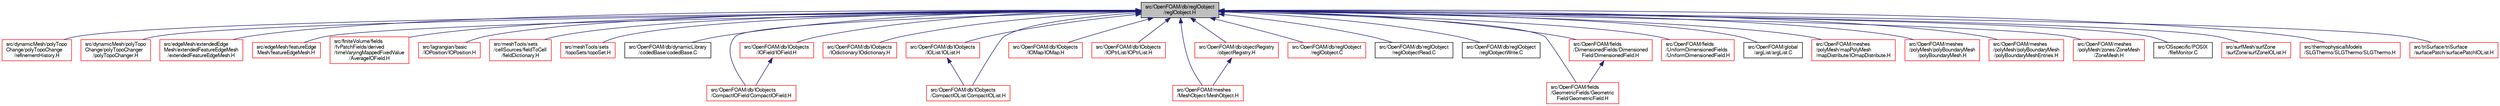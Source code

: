 digraph "src/OpenFOAM/db/regIOobject/regIOobject.H"
{
  bgcolor="transparent";
  edge [fontname="FreeSans",fontsize="10",labelfontname="FreeSans",labelfontsize="10"];
  node [fontname="FreeSans",fontsize="10",shape=record];
  Node67 [label="src/OpenFOAM/db/regIOobject\l/regIOobject.H",height=0.2,width=0.4,color="black", fillcolor="grey75", style="filled", fontcolor="black"];
  Node67 -> Node68 [dir="back",color="midnightblue",fontsize="10",style="solid",fontname="FreeSans"];
  Node68 [label="src/dynamicMesh/polyTopo\lChange/polyTopoChange\l/refinementHistory.H",height=0.2,width=0.4,color="red",URL="$a00785.html"];
  Node67 -> Node114 [dir="back",color="midnightblue",fontsize="10",style="solid",fontname="FreeSans"];
  Node114 [label="src/dynamicMesh/polyTopo\lChange/polyTopoChanger\l/polyTopoChanger.H",height=0.2,width=0.4,color="red",URL="$a00830.html"];
  Node67 -> Node149 [dir="back",color="midnightblue",fontsize="10",style="solid",fontname="FreeSans"];
  Node149 [label="src/edgeMesh/extendedEdge\lMesh/extendedFeatureEdgeMesh\l/extendedFeatureEdgeMesh.H",height=0.2,width=0.4,color="red",URL="$a00992.html"];
  Node67 -> Node166 [dir="back",color="midnightblue",fontsize="10",style="solid",fontname="FreeSans"];
  Node166 [label="src/edgeMesh/featureEdge\lMesh/featureEdgeMesh.H",height=0.2,width=0.4,color="red",URL="$a01004.html"];
  Node67 -> Node169 [dir="back",color="midnightblue",fontsize="10",style="solid",fontname="FreeSans"];
  Node169 [label="src/finiteVolume/fields\l/fvPatchFields/derived\l/timeVaryingMappedFixedValue\l/AverageIOField.H",height=0.2,width=0.4,color="red",URL="$a02273.html"];
  Node67 -> Node174 [dir="back",color="midnightblue",fontsize="10",style="solid",fontname="FreeSans"];
  Node174 [label="src/lagrangian/basic\l/IOPosition/IOPosition.H",height=0.2,width=0.4,color="red",URL="$a04883.html"];
  Node67 -> Node180 [dir="back",color="midnightblue",fontsize="10",style="solid",fontname="FreeSans"];
  Node180 [label="src/meshTools/sets\l/cellSources/fieldToCell\l/fieldDictionary.H",height=0.2,width=0.4,color="red",URL="$a07889.html"];
  Node67 -> Node182 [dir="back",color="midnightblue",fontsize="10",style="solid",fontname="FreeSans"];
  Node182 [label="src/meshTools/sets\l/topoSets/topoSet.H",height=0.2,width=0.4,color="red",URL="$a08153.html"];
  Node67 -> Node306 [dir="back",color="midnightblue",fontsize="10",style="solid",fontname="FreeSans"];
  Node306 [label="src/OpenFOAM/db/dynamicLibrary\l/codedBase/codedBase.C",height=0.2,width=0.4,color="black",URL="$a08891.html"];
  Node67 -> Node307 [dir="back",color="midnightblue",fontsize="10",style="solid",fontname="FreeSans"];
  Node307 [label="src/OpenFOAM/db/IOobjects\l/CompactIOField/CompactIOField.H",height=0.2,width=0.4,color="red",URL="$a09011.html"];
  Node67 -> Node467 [dir="back",color="midnightblue",fontsize="10",style="solid",fontname="FreeSans"];
  Node467 [label="src/OpenFOAM/db/IOobjects\l/CompactIOList/CompactIOList.H",height=0.2,width=0.4,color="red",URL="$a09017.html"];
  Node67 -> Node2686 [dir="back",color="midnightblue",fontsize="10",style="solid",fontname="FreeSans"];
  Node2686 [label="src/OpenFOAM/db/IOobjects\l/IOdictionary/IOdictionary.H",height=0.2,width=0.4,color="red",URL="$a09023.html"];
  Node67 -> Node3191 [dir="back",color="midnightblue",fontsize="10",style="solid",fontname="FreeSans"];
  Node3191 [label="src/OpenFOAM/db/IOobjects\l/IOField/IOField.H",height=0.2,width=0.4,color="red",URL="$a09032.html"];
  Node3191 -> Node307 [dir="back",color="midnightblue",fontsize="10",style="solid",fontname="FreeSans"];
  Node67 -> Node3217 [dir="back",color="midnightblue",fontsize="10",style="solid",fontname="FreeSans"];
  Node3217 [label="src/OpenFOAM/db/IOobjects\l/IOList/IOList.H",height=0.2,width=0.4,color="red",URL="$a09038.html"];
  Node3217 -> Node467 [dir="back",color="midnightblue",fontsize="10",style="solid",fontname="FreeSans"];
  Node67 -> Node3241 [dir="back",color="midnightblue",fontsize="10",style="solid",fontname="FreeSans"];
  Node3241 [label="src/OpenFOAM/db/IOobjects\l/IOMap/IOMap.H",height=0.2,width=0.4,color="red",URL="$a09044.html"];
  Node67 -> Node3244 [dir="back",color="midnightblue",fontsize="10",style="solid",fontname="FreeSans"];
  Node3244 [label="src/OpenFOAM/db/IOobjects\l/IOPtrList/IOPtrList.H",height=0.2,width=0.4,color="red",URL="$a09053.html"];
  Node67 -> Node3246 [dir="back",color="midnightblue",fontsize="10",style="solid",fontname="FreeSans"];
  Node3246 [label="src/OpenFOAM/db/objectRegistry\l/objectRegistry.H",height=0.2,width=0.4,color="red",URL="$a09242.html"];
  Node3246 -> Node3386 [dir="back",color="midnightblue",fontsize="10",style="solid",fontname="FreeSans"];
  Node3386 [label="src/OpenFOAM/meshes\l/MeshObject/MeshObject.H",height=0.2,width=0.4,color="red",URL="$a11174.html"];
  Node67 -> Node2406 [dir="back",color="midnightblue",fontsize="10",style="solid",fontname="FreeSans"];
  Node2406 [label="src/OpenFOAM/db/regIOobject\l/regIOobject.C",height=0.2,width=0.4,color="red",URL="$a09248.html"];
  Node67 -> Node3098 [dir="back",color="midnightblue",fontsize="10",style="solid",fontname="FreeSans"];
  Node3098 [label="src/OpenFOAM/db/regIOobject\l/regIOobjectRead.C",height=0.2,width=0.4,color="black",URL="$a09257.html"];
  Node67 -> Node3099 [dir="back",color="midnightblue",fontsize="10",style="solid",fontname="FreeSans"];
  Node3099 [label="src/OpenFOAM/db/regIOobject\l/regIOobjectWrite.C",height=0.2,width=0.4,color="black",URL="$a09260.html",tooltip="write function for regIOobjects "];
  Node67 -> Node3438 [dir="back",color="midnightblue",fontsize="10",style="solid",fontname="FreeSans"];
  Node3438 [label="src/OpenFOAM/fields\l/DimensionedFields/Dimensioned\lField/DimensionedField.H",height=0.2,width=0.4,color="red",URL="$a09410.html"];
  Node3438 -> Node3783 [dir="back",color="midnightblue",fontsize="10",style="solid",fontname="FreeSans"];
  Node3783 [label="src/OpenFOAM/fields\l/GeometricFields/Geometric\lField/GeometricField.H",height=0.2,width=0.4,color="red",URL="$a09809.html"];
  Node67 -> Node3783 [dir="back",color="midnightblue",fontsize="10",style="solid",fontname="FreeSans"];
  Node67 -> Node3886 [dir="back",color="midnightblue",fontsize="10",style="solid",fontname="FreeSans"];
  Node3886 [label="src/OpenFOAM/fields\l/UniformDimensionedFields\l/UniformDimensionedField.H",height=0.2,width=0.4,color="red",URL="$a10181.html"];
  Node67 -> Node3890 [dir="back",color="midnightblue",fontsize="10",style="solid",fontname="FreeSans"];
  Node3890 [label="src/OpenFOAM/global\l/argList/argList.C",height=0.2,width=0.4,color="black",URL="$a10190.html"];
  Node67 -> Node3386 [dir="back",color="midnightblue",fontsize="10",style="solid",fontname="FreeSans"];
  Node67 -> Node3891 [dir="back",color="midnightblue",fontsize="10",style="solid",fontname="FreeSans"];
  Node3891 [label="src/OpenFOAM/meshes\l/polyMesh/mapPolyMesh\l/mapDistribute/IOmapDistribute.H",height=0.2,width=0.4,color="red",URL="$a11570.html"];
  Node67 -> Node3893 [dir="back",color="midnightblue",fontsize="10",style="solid",fontname="FreeSans"];
  Node3893 [label="src/OpenFOAM/meshes\l/polyMesh/polyBoundaryMesh\l/polyBoundaryMesh.H",height=0.2,width=0.4,color="red",URL="$a11615.html"];
  Node67 -> Node3913 [dir="back",color="midnightblue",fontsize="10",style="solid",fontname="FreeSans"];
  Node3913 [label="src/OpenFOAM/meshes\l/polyMesh/polyBoundaryMesh\l/polyBoundaryMeshEntries.H",height=0.2,width=0.4,color="red",URL="$a11621.html"];
  Node67 -> Node3916 [dir="back",color="midnightblue",fontsize="10",style="solid",fontname="FreeSans"];
  Node3916 [label="src/OpenFOAM/meshes\l/polyMesh/zones/ZoneMesh\l/ZoneMesh.H",height=0.2,width=0.4,color="red",URL="$a11840.html"];
  Node67 -> Node3921 [dir="back",color="midnightblue",fontsize="10",style="solid",fontname="FreeSans"];
  Node3921 [label="src/OSspecific/POSIX\l/fileMonitor.C",height=0.2,width=0.4,color="black",URL="$a12893.html"];
  Node67 -> Node3922 [dir="back",color="midnightblue",fontsize="10",style="solid",fontname="FreeSans"];
  Node3922 [label="src/surfMesh/surfZone\l/surfZone/surfZoneIOList.H",height=0.2,width=0.4,color="red",URL="$a15329.html"];
  Node67 -> Node1745 [dir="back",color="midnightblue",fontsize="10",style="solid",fontname="FreeSans"];
  Node1745 [label="src/thermophysicalModels\l/SLGThermo/SLGThermo/SLGThermo.H",height=0.2,width=0.4,color="red",URL="$a16253.html"];
  Node67 -> Node3924 [dir="back",color="midnightblue",fontsize="10",style="solid",fontname="FreeSans"];
  Node3924 [label="src/triSurface/triSurface\l/surfacePatch/surfacePatchIOList.H",height=0.2,width=0.4,color="red",URL="$a17015.html"];
}
